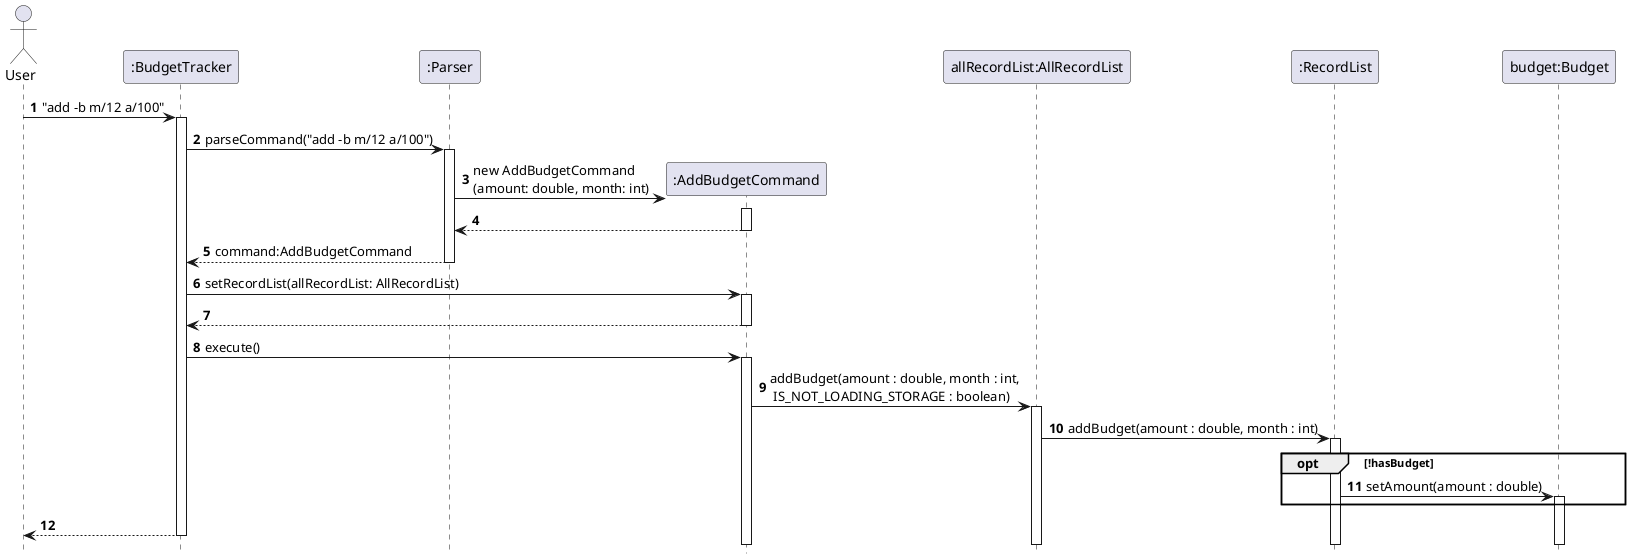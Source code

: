 @startuml
'https://plantuml.com/sequence-diagram
hide footbox
autonumber

Actor User as user

user -> ":BudgetTracker" : "add -b m/12 a/100"
activate ":BudgetTracker"

":BudgetTracker" -> ":Parser" : parseCommand("add -b m/12 a/100")
activate ":Parser"

create ":AddBudgetCommand"
":Parser" -> ":AddBudgetCommand" : new AddBudgetCommand\n(amount: double, month: int)
activate ":AddBudgetCommand"
return

return command:AddBudgetCommand

":BudgetTracker" -> ":AddBudgetCommand" : setRecordList(allRecordList: AllRecordList)
activate ":AddBudgetCommand"
return

":BudgetTracker" -> ":AddBudgetCommand" : execute()
activate ":AddBudgetCommand"

":AddBudgetCommand" -> "allRecordList:AllRecordList" : addBudget(amount : double, month : int,\n IS_NOT_LOADING_STORAGE : boolean)
activate "allRecordList:AllRecordList"

"allRecordList:AllRecordList" -> ":RecordList" : addBudget(amount : double, month : int)
activate ":RecordList"

opt !hasBudget
    ":RecordList" -> "budget:Budget" : setAmount(amount : double)
    activate "budget:Budget"
end

":BudgetTracker" --> user
deactivate ":BudgetTracker"

@enduml